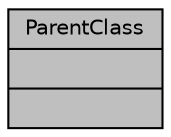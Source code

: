 digraph "ParentClass"
{
 // LATEX_PDF_SIZE
  bgcolor="transparent";
  edge [fontname="Helvetica",fontsize="10",labelfontname="Helvetica",labelfontsize="10"];
  node [fontname="Helvetica",fontsize="10",shape=record];
  Node1 [label="{ParentClass\n||}",height=0.2,width=0.4,color="black", fillcolor="grey75", style="filled", fontcolor="black",tooltip=" "];
}
